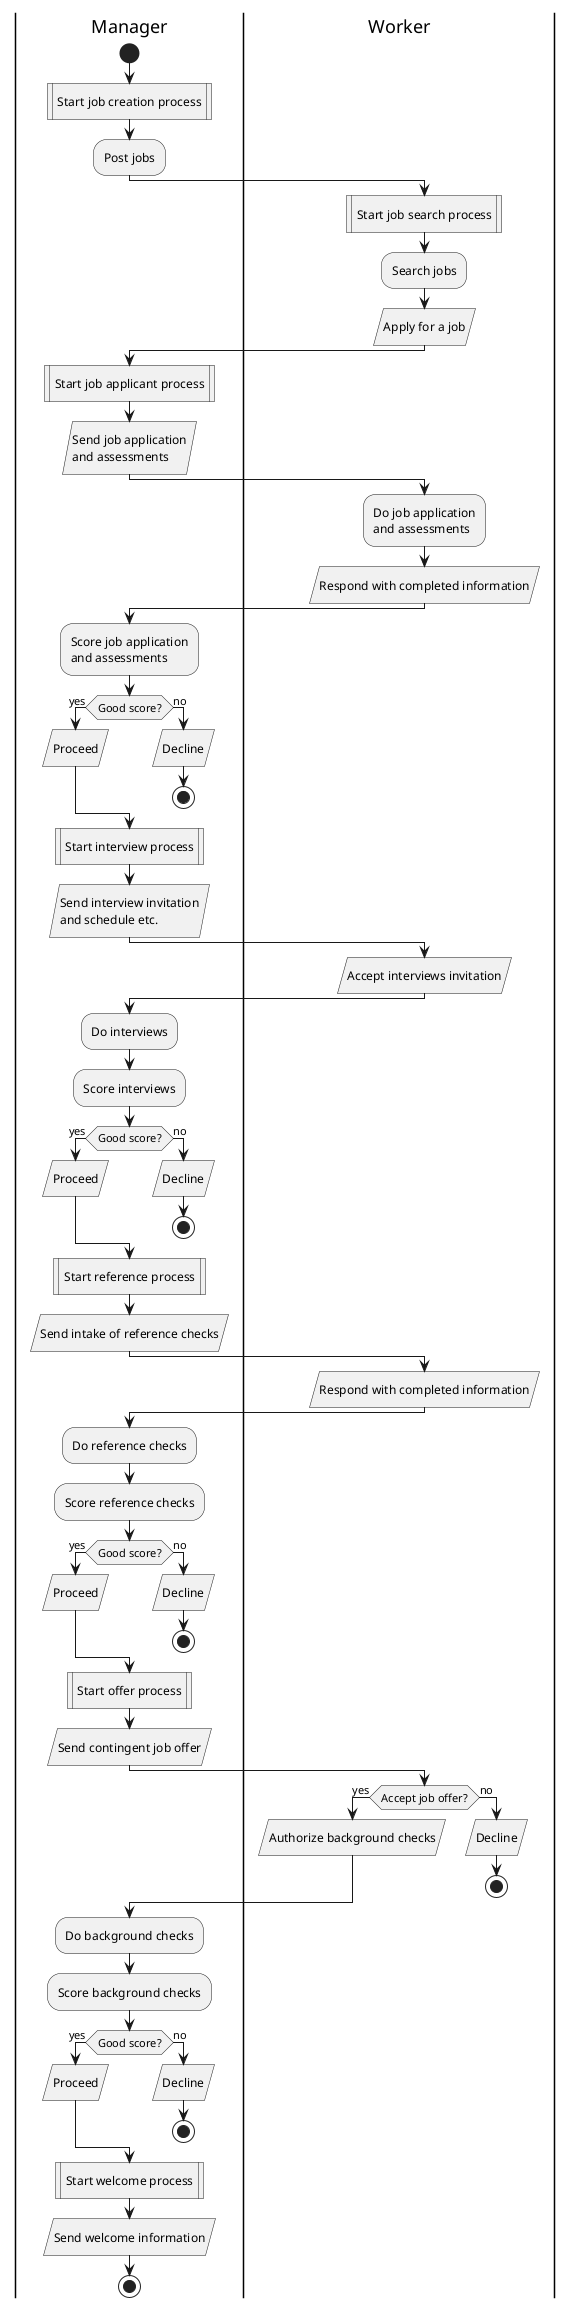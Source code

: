@startuml
skinparam monochrome true

|Manager|
start
:Start job creation process|
:Post jobs;

|Worker|
:Start job search process|
:Search jobs;
:Apply for a job/

|Manager|
:Start job applicant process|
:Send job application\nand assessments/

|Worker|
:Do job application\nand assessments;
:Respond with completed information/

|Manager|
:Score job application\nand assessments;
if (Good score?) then (yes)
  :Proceed/
else (no)
  :Decline/
  stop
endif

:Start interview process|

|Manager|
:Send interview invitation\nand schedule etc./

|Worker|
:Accept interviews invitation/

|Manager|
:Do interviews;
:Score interviews;

|Manager|
if (Good score?) then (yes)
  :Proceed/
else (no)
  :Decline/
  stop
endif

|Manager|
:Start reference process|
:Send intake of reference checks/

|Worker|
:Respond with completed information/

|Manager|
:Do reference checks;
:Score reference checks;

|Manager|
if (Good score?) then (yes)
  :Proceed/
else (no)
  :Decline/
  stop
endif

|Manager|
:Start offer process|
:Send contingent job offer/

|Worker|
if (Accept job offer?) then (yes)
  :Authorize background checks/
else (no)
  :Decline/
  stop
endif

|Manager|
:Do background checks;
:Score background checks;

if (Good score?) then (yes)
  :Proceed/
else (no)
  :Decline/
  stop
endif

:Start welcome process|

|Manager|
:Send welcome information/
stop

@enduml
